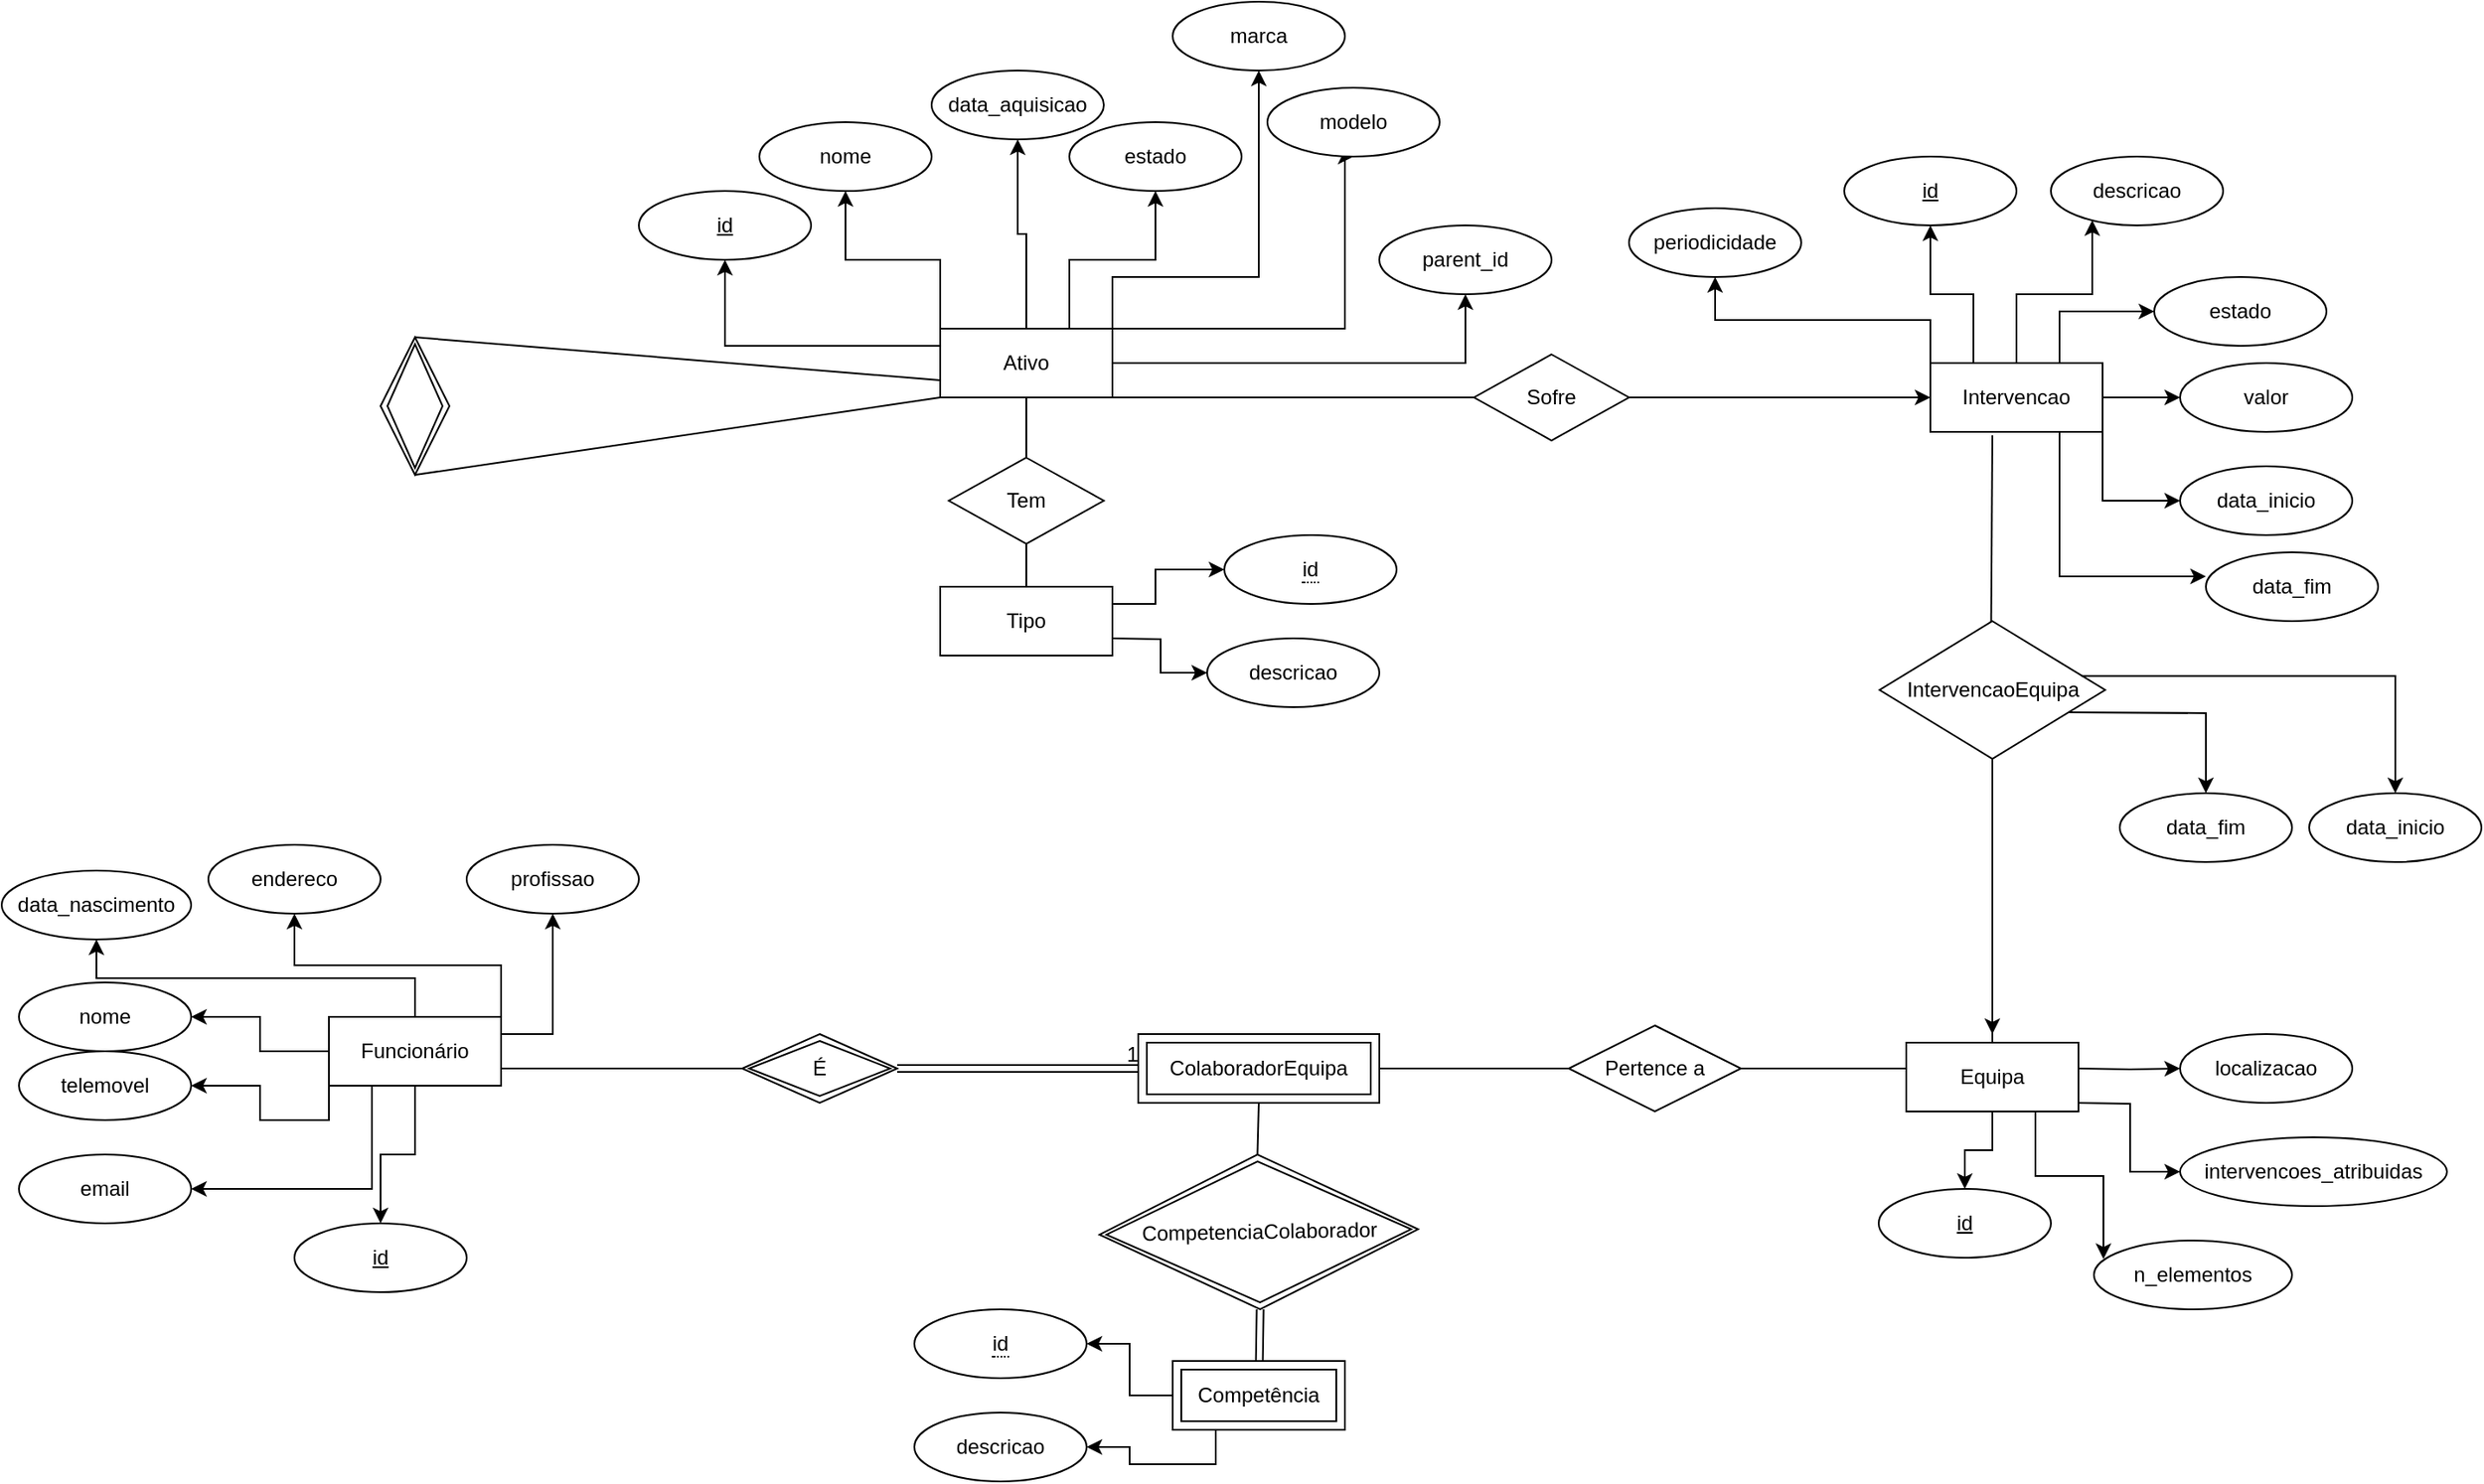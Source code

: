 <mxfile version="15.9.1" type="device"><diagram id="R2lEEEUBdFMjLlhIrx00" name="Page-1"><mxGraphModel dx="2613" dy="623" grid="1" gridSize="10" guides="1" tooltips="1" connect="1" arrows="1" fold="1" page="1" pageScale="1" pageWidth="850" pageHeight="1100" math="0" shadow="0" extFonts="Permanent Marker^https://fonts.googleapis.com/css?family=Permanent+Marker"><root><mxCell id="0"/><mxCell id="1" parent="0"/><mxCell id="d2GpT1aPCgtXl0htd-nq-5" style="edgeStyle=orthogonalEdgeStyle;rounded=0;orthogonalLoop=1;jettySize=auto;html=1;exitX=0;exitY=0.25;exitDx=0;exitDy=0;" parent="1" source="d2GpT1aPCgtXl0htd-nq-1" target="d2GpT1aPCgtXl0htd-nq-4" edge="1"><mxGeometry relative="1" as="geometry"/></mxCell><mxCell id="d2GpT1aPCgtXl0htd-nq-7" style="edgeStyle=orthogonalEdgeStyle;rounded=0;orthogonalLoop=1;jettySize=auto;html=1;exitX=0;exitY=0;exitDx=0;exitDy=0;" parent="1" source="d2GpT1aPCgtXl0htd-nq-1" target="d2GpT1aPCgtXl0htd-nq-6" edge="1"><mxGeometry relative="1" as="geometry"/></mxCell><mxCell id="d2GpT1aPCgtXl0htd-nq-9" style="edgeStyle=orthogonalEdgeStyle;rounded=0;orthogonalLoop=1;jettySize=auto;html=1;exitX=0.5;exitY=0;exitDx=0;exitDy=0;entryX=0.5;entryY=1;entryDx=0;entryDy=0;" parent="1" source="d2GpT1aPCgtXl0htd-nq-1" target="d2GpT1aPCgtXl0htd-nq-8" edge="1"><mxGeometry relative="1" as="geometry"/></mxCell><mxCell id="d2GpT1aPCgtXl0htd-nq-11" style="edgeStyle=orthogonalEdgeStyle;rounded=0;orthogonalLoop=1;jettySize=auto;html=1;exitX=0.75;exitY=0;exitDx=0;exitDy=0;" parent="1" source="d2GpT1aPCgtXl0htd-nq-1" target="d2GpT1aPCgtXl0htd-nq-10" edge="1"><mxGeometry relative="1" as="geometry"/></mxCell><mxCell id="d2GpT1aPCgtXl0htd-nq-12" style="edgeStyle=orthogonalEdgeStyle;rounded=0;orthogonalLoop=1;jettySize=auto;html=1;entryX=0.5;entryY=1;entryDx=0;entryDy=0;exitX=1;exitY=0;exitDx=0;exitDy=0;" parent="1" source="d2GpT1aPCgtXl0htd-nq-1" target="d2GpT1aPCgtXl0htd-nq-13" edge="1"><mxGeometry relative="1" as="geometry"><mxPoint x="40" y="140" as="targetPoint"/><mxPoint x="-140" y="250" as="sourcePoint"/><Array as="points"><mxPoint x="-60" y="230"/></Array></mxGeometry></mxCell><mxCell id="d2GpT1aPCgtXl0htd-nq-15" style="edgeStyle=orthogonalEdgeStyle;rounded=0;orthogonalLoop=1;jettySize=auto;html=1;exitX=1;exitY=0;exitDx=0;exitDy=0;entryX=0.5;entryY=1;entryDx=0;entryDy=0;" parent="1" source="d2GpT1aPCgtXl0htd-nq-1" target="d2GpT1aPCgtXl0htd-nq-14" edge="1"><mxGeometry relative="1" as="geometry"><Array as="points"><mxPoint x="-10" y="260"/><mxPoint x="-10" y="160"/></Array><mxPoint x="-10" y="170" as="targetPoint"/></mxGeometry></mxCell><mxCell id="ImUq35g0bBFaCfp_P4Fi-3" style="edgeStyle=orthogonalEdgeStyle;rounded=0;orthogonalLoop=1;jettySize=auto;html=1;exitX=1;exitY=0.5;exitDx=0;exitDy=0;entryX=0.5;entryY=1;entryDx=0;entryDy=0;" parent="1" source="d2GpT1aPCgtXl0htd-nq-1" target="ImUq35g0bBFaCfp_P4Fi-2" edge="1"><mxGeometry relative="1" as="geometry"/></mxCell><mxCell id="d2GpT1aPCgtXl0htd-nq-1" value="Ativo" style="whiteSpace=wrap;html=1;align=center;" parent="1" vertex="1"><mxGeometry x="-245" y="260" width="100" height="40" as="geometry"/></mxCell><mxCell id="d2GpT1aPCgtXl0htd-nq-4" value="id" style="ellipse;whiteSpace=wrap;html=1;align=center;fontStyle=4;" parent="1" vertex="1"><mxGeometry x="-420" y="180" width="100" height="40" as="geometry"/></mxCell><mxCell id="d2GpT1aPCgtXl0htd-nq-6" value="nome" style="ellipse;whiteSpace=wrap;html=1;align=center;" parent="1" vertex="1"><mxGeometry x="-350" y="140" width="100" height="40" as="geometry"/></mxCell><mxCell id="d2GpT1aPCgtXl0htd-nq-8" value="data_aquisicao" style="ellipse;whiteSpace=wrap;html=1;align=center;" parent="1" vertex="1"><mxGeometry x="-250" y="110" width="100" height="40" as="geometry"/></mxCell><mxCell id="d2GpT1aPCgtXl0htd-nq-10" value="estado" style="ellipse;whiteSpace=wrap;html=1;align=center;" parent="1" vertex="1"><mxGeometry x="-170" y="140" width="100" height="40" as="geometry"/></mxCell><mxCell id="d2GpT1aPCgtXl0htd-nq-13" value="marca" style="ellipse;whiteSpace=wrap;html=1;align=center;" parent="1" vertex="1"><mxGeometry x="-110" y="70" width="100" height="40" as="geometry"/></mxCell><mxCell id="d2GpT1aPCgtXl0htd-nq-14" value="modelo" style="ellipse;whiteSpace=wrap;html=1;align=center;" parent="1" vertex="1"><mxGeometry x="-55" y="120" width="100" height="40" as="geometry"/></mxCell><mxCell id="d2GpT1aPCgtXl0htd-nq-18" style="edgeStyle=orthogonalEdgeStyle;rounded=0;orthogonalLoop=1;jettySize=auto;html=1;exitX=0;exitY=0.5;exitDx=0;exitDy=0;entryX=1;entryY=0.5;entryDx=0;entryDy=0;" parent="1" source="d2GpT1aPCgtXl0htd-nq-16" target="d2GpT1aPCgtXl0htd-nq-21" edge="1"><mxGeometry relative="1" as="geometry"><mxPoint x="-660" y="660" as="targetPoint"/></mxGeometry></mxCell><mxCell id="d2GpT1aPCgtXl0htd-nq-20" style="edgeStyle=orthogonalEdgeStyle;rounded=0;orthogonalLoop=1;jettySize=auto;html=1;exitX=0.5;exitY=0;exitDx=0;exitDy=0;entryX=0.5;entryY=1;entryDx=0;entryDy=0;" parent="1" source="d2GpT1aPCgtXl0htd-nq-16" target="d2GpT1aPCgtXl0htd-nq-23" edge="1"><mxGeometry relative="1" as="geometry"><mxPoint x="-580" y="610" as="targetPoint"/></mxGeometry></mxCell><mxCell id="KP4PeidGwkODDgZgxUq2-19" style="edgeStyle=orthogonalEdgeStyle;rounded=0;orthogonalLoop=1;jettySize=auto;html=1;exitX=1;exitY=0;exitDx=0;exitDy=0;entryX=0.5;entryY=1;entryDx=0;entryDy=0;" parent="1" source="d2GpT1aPCgtXl0htd-nq-16" target="KP4PeidGwkODDgZgxUq2-18" edge="1"><mxGeometry relative="1" as="geometry"/></mxCell><mxCell id="KP4PeidGwkODDgZgxUq2-21" style="edgeStyle=orthogonalEdgeStyle;rounded=0;orthogonalLoop=1;jettySize=auto;html=1;exitX=1;exitY=0.25;exitDx=0;exitDy=0;" parent="1" source="d2GpT1aPCgtXl0htd-nq-16" target="KP4PeidGwkODDgZgxUq2-20" edge="1"><mxGeometry relative="1" as="geometry"/></mxCell><mxCell id="KP4PeidGwkODDgZgxUq2-23" style="edgeStyle=orthogonalEdgeStyle;rounded=0;orthogonalLoop=1;jettySize=auto;html=1;exitX=0;exitY=1;exitDx=0;exitDy=0;" parent="1" source="d2GpT1aPCgtXl0htd-nq-16" target="KP4PeidGwkODDgZgxUq2-22" edge="1"><mxGeometry relative="1" as="geometry"/></mxCell><mxCell id="KP4PeidGwkODDgZgxUq2-25" style="edgeStyle=orthogonalEdgeStyle;rounded=0;orthogonalLoop=1;jettySize=auto;html=1;exitX=0.25;exitY=1;exitDx=0;exitDy=0;entryX=1;entryY=0.5;entryDx=0;entryDy=0;" parent="1" source="d2GpT1aPCgtXl0htd-nq-16" target="KP4PeidGwkODDgZgxUq2-24" edge="1"><mxGeometry relative="1" as="geometry"/></mxCell><mxCell id="KP4PeidGwkODDgZgxUq2-31" style="edgeStyle=orthogonalEdgeStyle;rounded=0;orthogonalLoop=1;jettySize=auto;html=1;exitX=0.5;exitY=1;exitDx=0;exitDy=0;entryX=0.5;entryY=0;entryDx=0;entryDy=0;" parent="1" source="d2GpT1aPCgtXl0htd-nq-16" target="KP4PeidGwkODDgZgxUq2-29" edge="1"><mxGeometry relative="1" as="geometry"/></mxCell><mxCell id="d2GpT1aPCgtXl0htd-nq-16" value="Funcionário" style="whiteSpace=wrap;html=1;align=center;" parent="1" vertex="1"><mxGeometry x="-600" y="660" width="100" height="40" as="geometry"/></mxCell><mxCell id="d2GpT1aPCgtXl0htd-nq-21" value="nome" style="ellipse;whiteSpace=wrap;html=1;align=center;" parent="1" vertex="1"><mxGeometry x="-780" y="640" width="100" height="40" as="geometry"/></mxCell><mxCell id="d2GpT1aPCgtXl0htd-nq-23" value="data_nascimento" style="ellipse;whiteSpace=wrap;html=1;align=center;" parent="1" vertex="1"><mxGeometry x="-790" y="575" width="110" height="40" as="geometry"/></mxCell><mxCell id="d2GpT1aPCgtXl0htd-nq-33" style="edgeStyle=orthogonalEdgeStyle;rounded=0;orthogonalLoop=1;jettySize=auto;html=1;exitX=1;exitY=0;exitDx=0;exitDy=0;entryX=0;entryY=0.5;entryDx=0;entryDy=0;" parent="1" target="d2GpT1aPCgtXl0htd-nq-32" edge="1"><mxGeometry relative="1" as="geometry"><mxPoint x="-145" y="420" as="sourcePoint"/><Array as="points"><mxPoint x="-120" y="420"/><mxPoint x="-120" y="400"/></Array></mxGeometry></mxCell><mxCell id="d2GpT1aPCgtXl0htd-nq-35" style="edgeStyle=orthogonalEdgeStyle;rounded=0;orthogonalLoop=1;jettySize=auto;html=1;exitX=1;exitY=0.5;exitDx=0;exitDy=0;" parent="1" target="d2GpT1aPCgtXl0htd-nq-34" edge="1"><mxGeometry relative="1" as="geometry"><mxPoint x="-145" y="440" as="sourcePoint"/></mxGeometry></mxCell><mxCell id="d2GpT1aPCgtXl0htd-nq-32" value="&lt;span style=&quot;border-bottom: 1px dotted&quot;&gt;id&lt;br&gt;&lt;/span&gt;" style="ellipse;whiteSpace=wrap;html=1;align=center;rounded=0;" parent="1" vertex="1"><mxGeometry x="-80" y="380" width="100" height="40" as="geometry"/></mxCell><mxCell id="d2GpT1aPCgtXl0htd-nq-34" value="descricao" style="ellipse;whiteSpace=wrap;html=1;align=center;rounded=0;" parent="1" vertex="1"><mxGeometry x="-90" y="440" width="100" height="40" as="geometry"/></mxCell><mxCell id="KP4PeidGwkODDgZgxUq2-4" value="" style="shape=rhombus;double=1;perimeter=rhombusPerimeter;whiteSpace=wrap;html=1;align=center;rounded=0;rotation=-90;" parent="1" vertex="1"><mxGeometry x="-590" y="285" width="80" height="40" as="geometry"/></mxCell><mxCell id="KP4PeidGwkODDgZgxUq2-11" value="" style="endArrow=none;html=1;rounded=0;exitX=1;exitY=0.5;exitDx=0;exitDy=0;entryX=0;entryY=0.75;entryDx=0;entryDy=0;" parent="1" source="KP4PeidGwkODDgZgxUq2-4" target="d2GpT1aPCgtXl0htd-nq-1" edge="1"><mxGeometry relative="1" as="geometry"><mxPoint x="-390" y="420" as="sourcePoint"/><mxPoint x="-230" y="420" as="targetPoint"/></mxGeometry></mxCell><mxCell id="KP4PeidGwkODDgZgxUq2-15" value="" style="html=1;rounded=0;exitX=0.5;exitY=1;exitDx=0;exitDy=0;" parent="1" edge="1"><mxGeometry relative="1" as="geometry"><mxPoint x="-195" y="380" as="sourcePoint"/><mxPoint x="-195" y="420" as="targetPoint"/></mxGeometry></mxCell><mxCell id="KP4PeidGwkODDgZgxUq2-17" value="" style="endArrow=none;html=1;rounded=0;entryX=0.5;entryY=0;entryDx=0;entryDy=0;exitX=0.5;exitY=1;exitDx=0;exitDy=0;" parent="1" source="d2GpT1aPCgtXl0htd-nq-1" edge="1"><mxGeometry relative="1" as="geometry"><mxPoint x="-380" y="360" as="sourcePoint"/><mxPoint x="-195" y="340" as="targetPoint"/></mxGeometry></mxCell><mxCell id="KP4PeidGwkODDgZgxUq2-18" value="endereco" style="ellipse;whiteSpace=wrap;html=1;align=center;" parent="1" vertex="1"><mxGeometry x="-670" y="560" width="100" height="40" as="geometry"/></mxCell><mxCell id="KP4PeidGwkODDgZgxUq2-20" value="profissao" style="ellipse;whiteSpace=wrap;html=1;align=center;" parent="1" vertex="1"><mxGeometry x="-520" y="560" width="100" height="40" as="geometry"/></mxCell><mxCell id="KP4PeidGwkODDgZgxUq2-22" value="telemovel" style="ellipse;whiteSpace=wrap;html=1;align=center;" parent="1" vertex="1"><mxGeometry x="-780" y="680" width="100" height="40" as="geometry"/></mxCell><mxCell id="KP4PeidGwkODDgZgxUq2-24" value="email" style="ellipse;whiteSpace=wrap;html=1;align=center;" parent="1" vertex="1"><mxGeometry x="-780" y="740" width="100" height="40" as="geometry"/></mxCell><mxCell id="KP4PeidGwkODDgZgxUq2-29" value="id" style="ellipse;whiteSpace=wrap;html=1;align=center;fontStyle=4;" parent="1" vertex="1"><mxGeometry x="-620" y="780" width="100" height="40" as="geometry"/></mxCell><mxCell id="KP4PeidGwkODDgZgxUq2-45" style="edgeStyle=orthogonalEdgeStyle;rounded=0;orthogonalLoop=1;jettySize=auto;html=1;exitX=0;exitY=0;exitDx=0;exitDy=0;entryX=0.5;entryY=1;entryDx=0;entryDy=0;" parent="1" source="KP4PeidGwkODDgZgxUq2-38" target="KP4PeidGwkODDgZgxUq2-44" edge="1"><mxGeometry relative="1" as="geometry"/></mxCell><mxCell id="KP4PeidGwkODDgZgxUq2-47" style="edgeStyle=orthogonalEdgeStyle;rounded=0;orthogonalLoop=1;jettySize=auto;html=1;exitX=0.25;exitY=0;exitDx=0;exitDy=0;entryX=0.5;entryY=1;entryDx=0;entryDy=0;" parent="1" source="KP4PeidGwkODDgZgxUq2-38" target="KP4PeidGwkODDgZgxUq2-46" edge="1"><mxGeometry relative="1" as="geometry"/></mxCell><mxCell id="KP4PeidGwkODDgZgxUq2-49" style="edgeStyle=orthogonalEdgeStyle;rounded=0;orthogonalLoop=1;jettySize=auto;html=1;exitX=0.5;exitY=0;exitDx=0;exitDy=0;entryX=0.24;entryY=0.925;entryDx=0;entryDy=0;entryPerimeter=0;" parent="1" source="KP4PeidGwkODDgZgxUq2-38" target="KP4PeidGwkODDgZgxUq2-48" edge="1"><mxGeometry relative="1" as="geometry"/></mxCell><mxCell id="KP4PeidGwkODDgZgxUq2-51" style="edgeStyle=orthogonalEdgeStyle;rounded=0;orthogonalLoop=1;jettySize=auto;html=1;exitX=0.75;exitY=0;exitDx=0;exitDy=0;entryX=0;entryY=0.5;entryDx=0;entryDy=0;" parent="1" source="KP4PeidGwkODDgZgxUq2-38" target="KP4PeidGwkODDgZgxUq2-50" edge="1"><mxGeometry relative="1" as="geometry"><Array as="points"><mxPoint x="405" y="250"/><mxPoint x="450" y="250"/></Array></mxGeometry></mxCell><mxCell id="KP4PeidGwkODDgZgxUq2-53" style="edgeStyle=orthogonalEdgeStyle;rounded=0;orthogonalLoop=1;jettySize=auto;html=1;exitX=1;exitY=0.5;exitDx=0;exitDy=0;" parent="1" source="KP4PeidGwkODDgZgxUq2-38" target="KP4PeidGwkODDgZgxUq2-52" edge="1"><mxGeometry relative="1" as="geometry"/></mxCell><mxCell id="KP4PeidGwkODDgZgxUq2-56" style="edgeStyle=orthogonalEdgeStyle;rounded=0;orthogonalLoop=1;jettySize=auto;html=1;exitX=1;exitY=1;exitDx=0;exitDy=0;entryX=0;entryY=0.5;entryDx=0;entryDy=0;" parent="1" source="KP4PeidGwkODDgZgxUq2-38" target="KP4PeidGwkODDgZgxUq2-54" edge="1"><mxGeometry relative="1" as="geometry"/></mxCell><mxCell id="KP4PeidGwkODDgZgxUq2-57" style="edgeStyle=orthogonalEdgeStyle;rounded=0;orthogonalLoop=1;jettySize=auto;html=1;exitX=0.75;exitY=1;exitDx=0;exitDy=0;entryX=0;entryY=0.35;entryDx=0;entryDy=0;entryPerimeter=0;" parent="1" source="KP4PeidGwkODDgZgxUq2-38" target="KP4PeidGwkODDgZgxUq2-55" edge="1"><mxGeometry relative="1" as="geometry"/></mxCell><mxCell id="KP4PeidGwkODDgZgxUq2-38" value="Intervencao" style="whiteSpace=wrap;html=1;align=center;" parent="1" vertex="1"><mxGeometry x="330" y="280" width="100" height="40" as="geometry"/></mxCell><mxCell id="KP4PeidGwkODDgZgxUq2-43" style="edgeStyle=orthogonalEdgeStyle;rounded=0;orthogonalLoop=1;jettySize=auto;html=1;" parent="1" source="KP4PeidGwkODDgZgxUq2-40" target="KP4PeidGwkODDgZgxUq2-38" edge="1"><mxGeometry relative="1" as="geometry"/></mxCell><mxCell id="KP4PeidGwkODDgZgxUq2-40" value="Sofre" style="shape=rhombus;perimeter=rhombusPerimeter;whiteSpace=wrap;html=1;align=center;" parent="1" vertex="1"><mxGeometry x="65" y="275" width="90" height="50" as="geometry"/></mxCell><mxCell id="KP4PeidGwkODDgZgxUq2-42" value="" style="endArrow=none;html=1;rounded=0;exitX=1;exitY=1;exitDx=0;exitDy=0;" parent="1" source="d2GpT1aPCgtXl0htd-nq-1" target="KP4PeidGwkODDgZgxUq2-40" edge="1"><mxGeometry relative="1" as="geometry"><mxPoint x="-120" y="310" as="sourcePoint"/><mxPoint x="40" y="310" as="targetPoint"/></mxGeometry></mxCell><mxCell id="KP4PeidGwkODDgZgxUq2-44" value="periodicidade" style="ellipse;whiteSpace=wrap;html=1;align=center;" parent="1" vertex="1"><mxGeometry x="155" y="190" width="100" height="40" as="geometry"/></mxCell><mxCell id="KP4PeidGwkODDgZgxUq2-46" value="id" style="ellipse;whiteSpace=wrap;html=1;align=center;fontStyle=4;" parent="1" vertex="1"><mxGeometry x="280" y="160" width="100" height="40" as="geometry"/></mxCell><mxCell id="KP4PeidGwkODDgZgxUq2-48" value="descricao" style="ellipse;whiteSpace=wrap;html=1;align=center;" parent="1" vertex="1"><mxGeometry x="400" y="160" width="100" height="40" as="geometry"/></mxCell><mxCell id="KP4PeidGwkODDgZgxUq2-50" value="estado" style="ellipse;whiteSpace=wrap;html=1;align=center;" parent="1" vertex="1"><mxGeometry x="460" y="230" width="100" height="40" as="geometry"/></mxCell><mxCell id="KP4PeidGwkODDgZgxUq2-52" value="valor" style="ellipse;whiteSpace=wrap;html=1;align=center;" parent="1" vertex="1"><mxGeometry x="475" y="280" width="100" height="40" as="geometry"/></mxCell><mxCell id="KP4PeidGwkODDgZgxUq2-54" value="data_inicio" style="ellipse;whiteSpace=wrap;html=1;align=center;" parent="1" vertex="1"><mxGeometry x="475" y="340" width="100" height="40" as="geometry"/></mxCell><mxCell id="KP4PeidGwkODDgZgxUq2-55" value="data_fim" style="ellipse;whiteSpace=wrap;html=1;align=center;" parent="1" vertex="1"><mxGeometry x="490" y="390" width="100" height="40" as="geometry"/></mxCell><mxCell id="KP4PeidGwkODDgZgxUq2-58" value="" style="endArrow=none;html=1;rounded=0;exitX=0.36;exitY=1.05;exitDx=0;exitDy=0;exitPerimeter=0;entryX=0.494;entryY=0.164;entryDx=0;entryDy=0;entryPerimeter=0;" parent="1" source="KP4PeidGwkODDgZgxUq2-38" target="KP4PeidGwkODDgZgxUq2-85" edge="1"><mxGeometry relative="1" as="geometry"><mxPoint x="330" y="470" as="sourcePoint"/><mxPoint x="366" y="480" as="targetPoint"/></mxGeometry></mxCell><mxCell id="KP4PeidGwkODDgZgxUq2-66" style="edgeStyle=orthogonalEdgeStyle;rounded=0;orthogonalLoop=1;jettySize=auto;html=1;exitX=1;exitY=0.5;exitDx=0;exitDy=0;entryX=0;entryY=0.5;entryDx=0;entryDy=0;" parent="1" target="KP4PeidGwkODDgZgxUq2-65" edge="1"><mxGeometry relative="1" as="geometry"><mxPoint x="416" y="690" as="sourcePoint"/></mxGeometry></mxCell><mxCell id="KP4PeidGwkODDgZgxUq2-71" style="edgeStyle=orthogonalEdgeStyle;rounded=0;orthogonalLoop=1;jettySize=auto;html=1;exitX=1;exitY=1;exitDx=0;exitDy=0;entryX=0;entryY=0.5;entryDx=0;entryDy=0;" parent="1" target="KP4PeidGwkODDgZgxUq2-70" edge="1"><mxGeometry relative="1" as="geometry"><mxPoint x="416" y="710" as="sourcePoint"/></mxGeometry></mxCell><mxCell id="KP4PeidGwkODDgZgxUq2-65" value="localizacao" style="ellipse;whiteSpace=wrap;html=1;align=center;" parent="1" vertex="1"><mxGeometry x="475" y="670" width="100" height="40" as="geometry"/></mxCell><mxCell id="KP4PeidGwkODDgZgxUq2-70" value="intervencoes_atribuidas" style="ellipse;whiteSpace=wrap;html=1;align=center;" parent="1" vertex="1"><mxGeometry x="475" y="730" width="155" height="40" as="geometry"/></mxCell><mxCell id="KP4PeidGwkODDgZgxUq2-72" value="Pertence a" style="shape=rhombus;perimeter=rhombusPerimeter;whiteSpace=wrap;html=1;align=center;" parent="1" vertex="1"><mxGeometry x="120" y="665" width="100" height="50" as="geometry"/></mxCell><mxCell id="KP4PeidGwkODDgZgxUq2-73" value="" style="endArrow=none;html=1;rounded=0;exitX=1;exitY=0.5;exitDx=0;exitDy=0;entryX=0;entryY=0.5;entryDx=0;entryDy=0;" parent="1" source="ImUq35g0bBFaCfp_P4Fi-4" target="KP4PeidGwkODDgZgxUq2-72" edge="1"><mxGeometry relative="1" as="geometry"><mxPoint x="25" y="690" as="sourcePoint"/><mxPoint x="240" y="760" as="targetPoint"/></mxGeometry></mxCell><mxCell id="KP4PeidGwkODDgZgxUq2-74" value="" style="endArrow=none;html=1;rounded=0;exitX=1;exitY=0.5;exitDx=0;exitDy=0;entryX=0;entryY=0.5;entryDx=0;entryDy=0;" parent="1" source="KP4PeidGwkODDgZgxUq2-72" edge="1"><mxGeometry relative="1" as="geometry"><mxPoint x="231" y="730" as="sourcePoint"/><mxPoint x="316" y="690" as="targetPoint"/></mxGeometry></mxCell><mxCell id="KP4PeidGwkODDgZgxUq2-85" value="IntervencaoEquipa" style="shape=rhombus;perimeter=rhombusPerimeter;whiteSpace=wrap;html=1;align=center;rotation=0;" parent="1" vertex="1"><mxGeometry x="300.5" y="430" width="131" height="80" as="geometry"/></mxCell><mxCell id="KP4PeidGwkODDgZgxUq2-86" value="" style="endArrow=none;html=1;rounded=0;entryX=0.5;entryY=0;entryDx=0;entryDy=0;exitX=0.5;exitY=1;exitDx=0;exitDy=0;" parent="1" source="KP4PeidGwkODDgZgxUq2-85" edge="1"><mxGeometry relative="1" as="geometry"><mxPoint x="220" y="590" as="sourcePoint"/><mxPoint x="366" y="670" as="targetPoint"/></mxGeometry></mxCell><mxCell id="KP4PeidGwkODDgZgxUq2-107" style="edgeStyle=orthogonalEdgeStyle;rounded=0;orthogonalLoop=1;jettySize=auto;html=1;exitX=0;exitY=0.5;exitDx=0;exitDy=0;" parent="1" source="KP4PeidGwkODDgZgxUq2-97" target="KP4PeidGwkODDgZgxUq2-106" edge="1"><mxGeometry relative="1" as="geometry"/></mxCell><mxCell id="KP4PeidGwkODDgZgxUq2-109" style="edgeStyle=orthogonalEdgeStyle;rounded=0;orthogonalLoop=1;jettySize=auto;html=1;exitX=0.25;exitY=1;exitDx=0;exitDy=0;entryX=1;entryY=0.5;entryDx=0;entryDy=0;" parent="1" source="KP4PeidGwkODDgZgxUq2-97" target="KP4PeidGwkODDgZgxUq2-108" edge="1"><mxGeometry relative="1" as="geometry"><mxPoint x="-80" y="980" as="targetPoint"/></mxGeometry></mxCell><mxCell id="KP4PeidGwkODDgZgxUq2-97" value="Competência" style="shape=ext;margin=3;double=1;whiteSpace=wrap;html=1;align=center;" parent="1" vertex="1"><mxGeometry x="-110" y="860" width="100" height="40" as="geometry"/></mxCell><mxCell id="KP4PeidGwkODDgZgxUq2-99" style="edgeStyle=orthogonalEdgeStyle;rounded=0;orthogonalLoop=1;jettySize=auto;html=1;" parent="1" source="KP4PeidGwkODDgZgxUq2-98" edge="1"><mxGeometry relative="1" as="geometry"><mxPoint x="366" y="670" as="targetPoint"/></mxGeometry></mxCell><mxCell id="ImUq35g0bBFaCfp_P4Fi-11" style="edgeStyle=orthogonalEdgeStyle;rounded=0;orthogonalLoop=1;jettySize=auto;html=1;exitX=0.5;exitY=1;exitDx=0;exitDy=0;entryX=0.5;entryY=0;entryDx=0;entryDy=0;" parent="1" source="KP4PeidGwkODDgZgxUq2-98" target="ImUq35g0bBFaCfp_P4Fi-10" edge="1"><mxGeometry relative="1" as="geometry"/></mxCell><mxCell id="KP4PeidGwkODDgZgxUq2-98" value="Equipa" style="whiteSpace=wrap;html=1;align=center;" parent="1" vertex="1"><mxGeometry x="316" y="675" width="100" height="40" as="geometry"/></mxCell><mxCell id="KP4PeidGwkODDgZgxUq2-100" value="CompetenciaColaborador" style="shape=rhombus;double=1;perimeter=rhombusPerimeter;whiteSpace=wrap;html=1;align=center;rounded=0;rotation=-1;direction=south;" parent="1" vertex="1"><mxGeometry x="-152.5" y="740" width="185" height="90" as="geometry"/></mxCell><mxCell id="KP4PeidGwkODDgZgxUq2-103" value="" style="shape=link;html=1;rounded=0;exitX=1;exitY=0.5;exitDx=0;exitDy=0;" parent="1" source="KP4PeidGwkODDgZgxUq2-100" target="KP4PeidGwkODDgZgxUq2-97" edge="1"><mxGeometry relative="1" as="geometry"><mxPoint x="-330" y="940" as="sourcePoint"/><mxPoint x="-170" y="940" as="targetPoint"/></mxGeometry></mxCell><mxCell id="KP4PeidGwkODDgZgxUq2-105" value="" style="endArrow=none;html=1;rounded=0;entryX=0;entryY=0.5;entryDx=0;entryDy=0;exitX=0.5;exitY=1;exitDx=0;exitDy=0;" parent="1" source="ImUq35g0bBFaCfp_P4Fi-4" target="KP4PeidGwkODDgZgxUq2-100" edge="1"><mxGeometry relative="1" as="geometry"><mxPoint x="-29" y="712" as="sourcePoint"/><mxPoint x="-140" y="990" as="targetPoint"/></mxGeometry></mxCell><mxCell id="KP4PeidGwkODDgZgxUq2-106" value="&lt;span style=&quot;border-bottom: 1px dotted&quot;&gt;id&lt;/span&gt;" style="ellipse;whiteSpace=wrap;html=1;align=center;" parent="1" vertex="1"><mxGeometry x="-260" y="830" width="100" height="40" as="geometry"/></mxCell><mxCell id="KP4PeidGwkODDgZgxUq2-108" value="descricao" style="ellipse;whiteSpace=wrap;html=1;align=center;" parent="1" vertex="1"><mxGeometry x="-260" y="890" width="100" height="40" as="geometry"/></mxCell><mxCell id="ImUq35g0bBFaCfp_P4Fi-1" value="" style="endArrow=none;html=1;rounded=0;exitX=0;exitY=0.5;exitDx=0;exitDy=0;entryX=0;entryY=1;entryDx=0;entryDy=0;" parent="1" source="KP4PeidGwkODDgZgxUq2-4" target="d2GpT1aPCgtXl0htd-nq-1" edge="1"><mxGeometry relative="1" as="geometry"><mxPoint x="-530" y="360" as="sourcePoint"/><mxPoint x="-370" y="360" as="targetPoint"/></mxGeometry></mxCell><mxCell id="ImUq35g0bBFaCfp_P4Fi-2" value="parent_id" style="ellipse;whiteSpace=wrap;html=1;align=center;" parent="1" vertex="1"><mxGeometry x="10" y="200" width="100" height="40" as="geometry"/></mxCell><mxCell id="ImUq35g0bBFaCfp_P4Fi-4" value="ColaboradorEquipa" style="shape=ext;margin=3;double=1;whiteSpace=wrap;html=1;align=center;" parent="1" vertex="1"><mxGeometry x="-130" y="670" width="140" height="40" as="geometry"/></mxCell><mxCell id="ImUq35g0bBFaCfp_P4Fi-5" value="É" style="shape=rhombus;double=1;perimeter=rhombusPerimeter;whiteSpace=wrap;html=1;align=center;" parent="1" vertex="1"><mxGeometry x="-360" y="670" width="90" height="40" as="geometry"/></mxCell><mxCell id="ImUq35g0bBFaCfp_P4Fi-7" value="" style="endArrow=none;html=1;rounded=0;entryX=0;entryY=0.5;entryDx=0;entryDy=0;" parent="1" target="ImUq35g0bBFaCfp_P4Fi-5" edge="1"><mxGeometry relative="1" as="geometry"><mxPoint x="-500" y="690" as="sourcePoint"/><mxPoint x="-300" y="760" as="targetPoint"/></mxGeometry></mxCell><mxCell id="ImUq35g0bBFaCfp_P4Fi-8" value="" style="shape=link;html=1;rounded=0;entryX=0;entryY=0.5;entryDx=0;entryDy=0;exitX=1;exitY=0.5;exitDx=0;exitDy=0;" parent="1" source="ImUq35g0bBFaCfp_P4Fi-5" target="ImUq35g0bBFaCfp_P4Fi-4" edge="1"><mxGeometry relative="1" as="geometry"><mxPoint x="-260" y="690" as="sourcePoint"/><mxPoint x="-130" y="760" as="targetPoint"/></mxGeometry></mxCell><mxCell id="ImUq35g0bBFaCfp_P4Fi-9" value="1" style="resizable=0;html=1;align=right;verticalAlign=bottom;" parent="ImUq35g0bBFaCfp_P4Fi-8" connectable="0" vertex="1"><mxGeometry x="1" relative="1" as="geometry"/></mxCell><mxCell id="ImUq35g0bBFaCfp_P4Fi-10" value="id" style="ellipse;whiteSpace=wrap;html=1;align=center;fontStyle=4;" parent="1" vertex="1"><mxGeometry x="300" y="760" width="100" height="40" as="geometry"/></mxCell><mxCell id="2pOSU3FEj7hNrNB9tdmA-1" value="n_elementos" style="ellipse;whiteSpace=wrap;html=1;align=center;" vertex="1" parent="1"><mxGeometry x="425" y="790" width="115" height="40" as="geometry"/></mxCell><mxCell id="2pOSU3FEj7hNrNB9tdmA-2" style="edgeStyle=orthogonalEdgeStyle;rounded=0;orthogonalLoop=1;jettySize=auto;html=1;exitX=0.75;exitY=1;exitDx=0;exitDy=0;entryX=0.048;entryY=0.268;entryDx=0;entryDy=0;entryPerimeter=0;" edge="1" parent="1" source="KP4PeidGwkODDgZgxUq2-98" target="2pOSU3FEj7hNrNB9tdmA-1"><mxGeometry relative="1" as="geometry"><mxPoint x="370.94" y="750" as="sourcePoint"/><mxPoint x="420" y="770" as="targetPoint"/></mxGeometry></mxCell><mxCell id="2pOSU3FEj7hNrNB9tdmA-3" value="data_inicio" style="ellipse;whiteSpace=wrap;html=1;align=center;" vertex="1" parent="1"><mxGeometry x="550" y="530" width="100" height="40" as="geometry"/></mxCell><mxCell id="2pOSU3FEj7hNrNB9tdmA-4" value="data_fim" style="ellipse;whiteSpace=wrap;html=1;align=center;" vertex="1" parent="1"><mxGeometry x="440" y="530" width="100" height="40" as="geometry"/></mxCell><mxCell id="2pOSU3FEj7hNrNB9tdmA-6" style="edgeStyle=orthogonalEdgeStyle;rounded=0;orthogonalLoop=1;jettySize=auto;html=1;exitX=0.895;exitY=0.399;exitDx=0;exitDy=0;exitPerimeter=0;entryX=0.5;entryY=0;entryDx=0;entryDy=0;" edge="1" parent="1" source="KP4PeidGwkODDgZgxUq2-85" target="2pOSU3FEj7hNrNB9tdmA-3"><mxGeometry relative="1" as="geometry"><mxPoint x="375" y="478" as="sourcePoint"/><mxPoint x="460" y="562" as="targetPoint"/></mxGeometry></mxCell><mxCell id="2pOSU3FEj7hNrNB9tdmA-7" style="edgeStyle=orthogonalEdgeStyle;rounded=0;orthogonalLoop=1;jettySize=auto;html=1;" edge="1" parent="1" target="2pOSU3FEj7hNrNB9tdmA-4"><mxGeometry relative="1" as="geometry"><mxPoint x="410" y="483" as="sourcePoint"/><mxPoint x="429.0" y="519.999" as="targetPoint"/></mxGeometry></mxCell><mxCell id="2pOSU3FEj7hNrNB9tdmA-8" value="Tipo" style="whiteSpace=wrap;html=1;align=center;" vertex="1" parent="1"><mxGeometry x="-245" y="410" width="100" height="40" as="geometry"/></mxCell><mxCell id="2pOSU3FEj7hNrNB9tdmA-9" value="Tem" style="shape=rhombus;perimeter=rhombusPerimeter;whiteSpace=wrap;html=1;align=center;" vertex="1" parent="1"><mxGeometry x="-240" y="335" width="90" height="50" as="geometry"/></mxCell></root></mxGraphModel></diagram></mxfile>